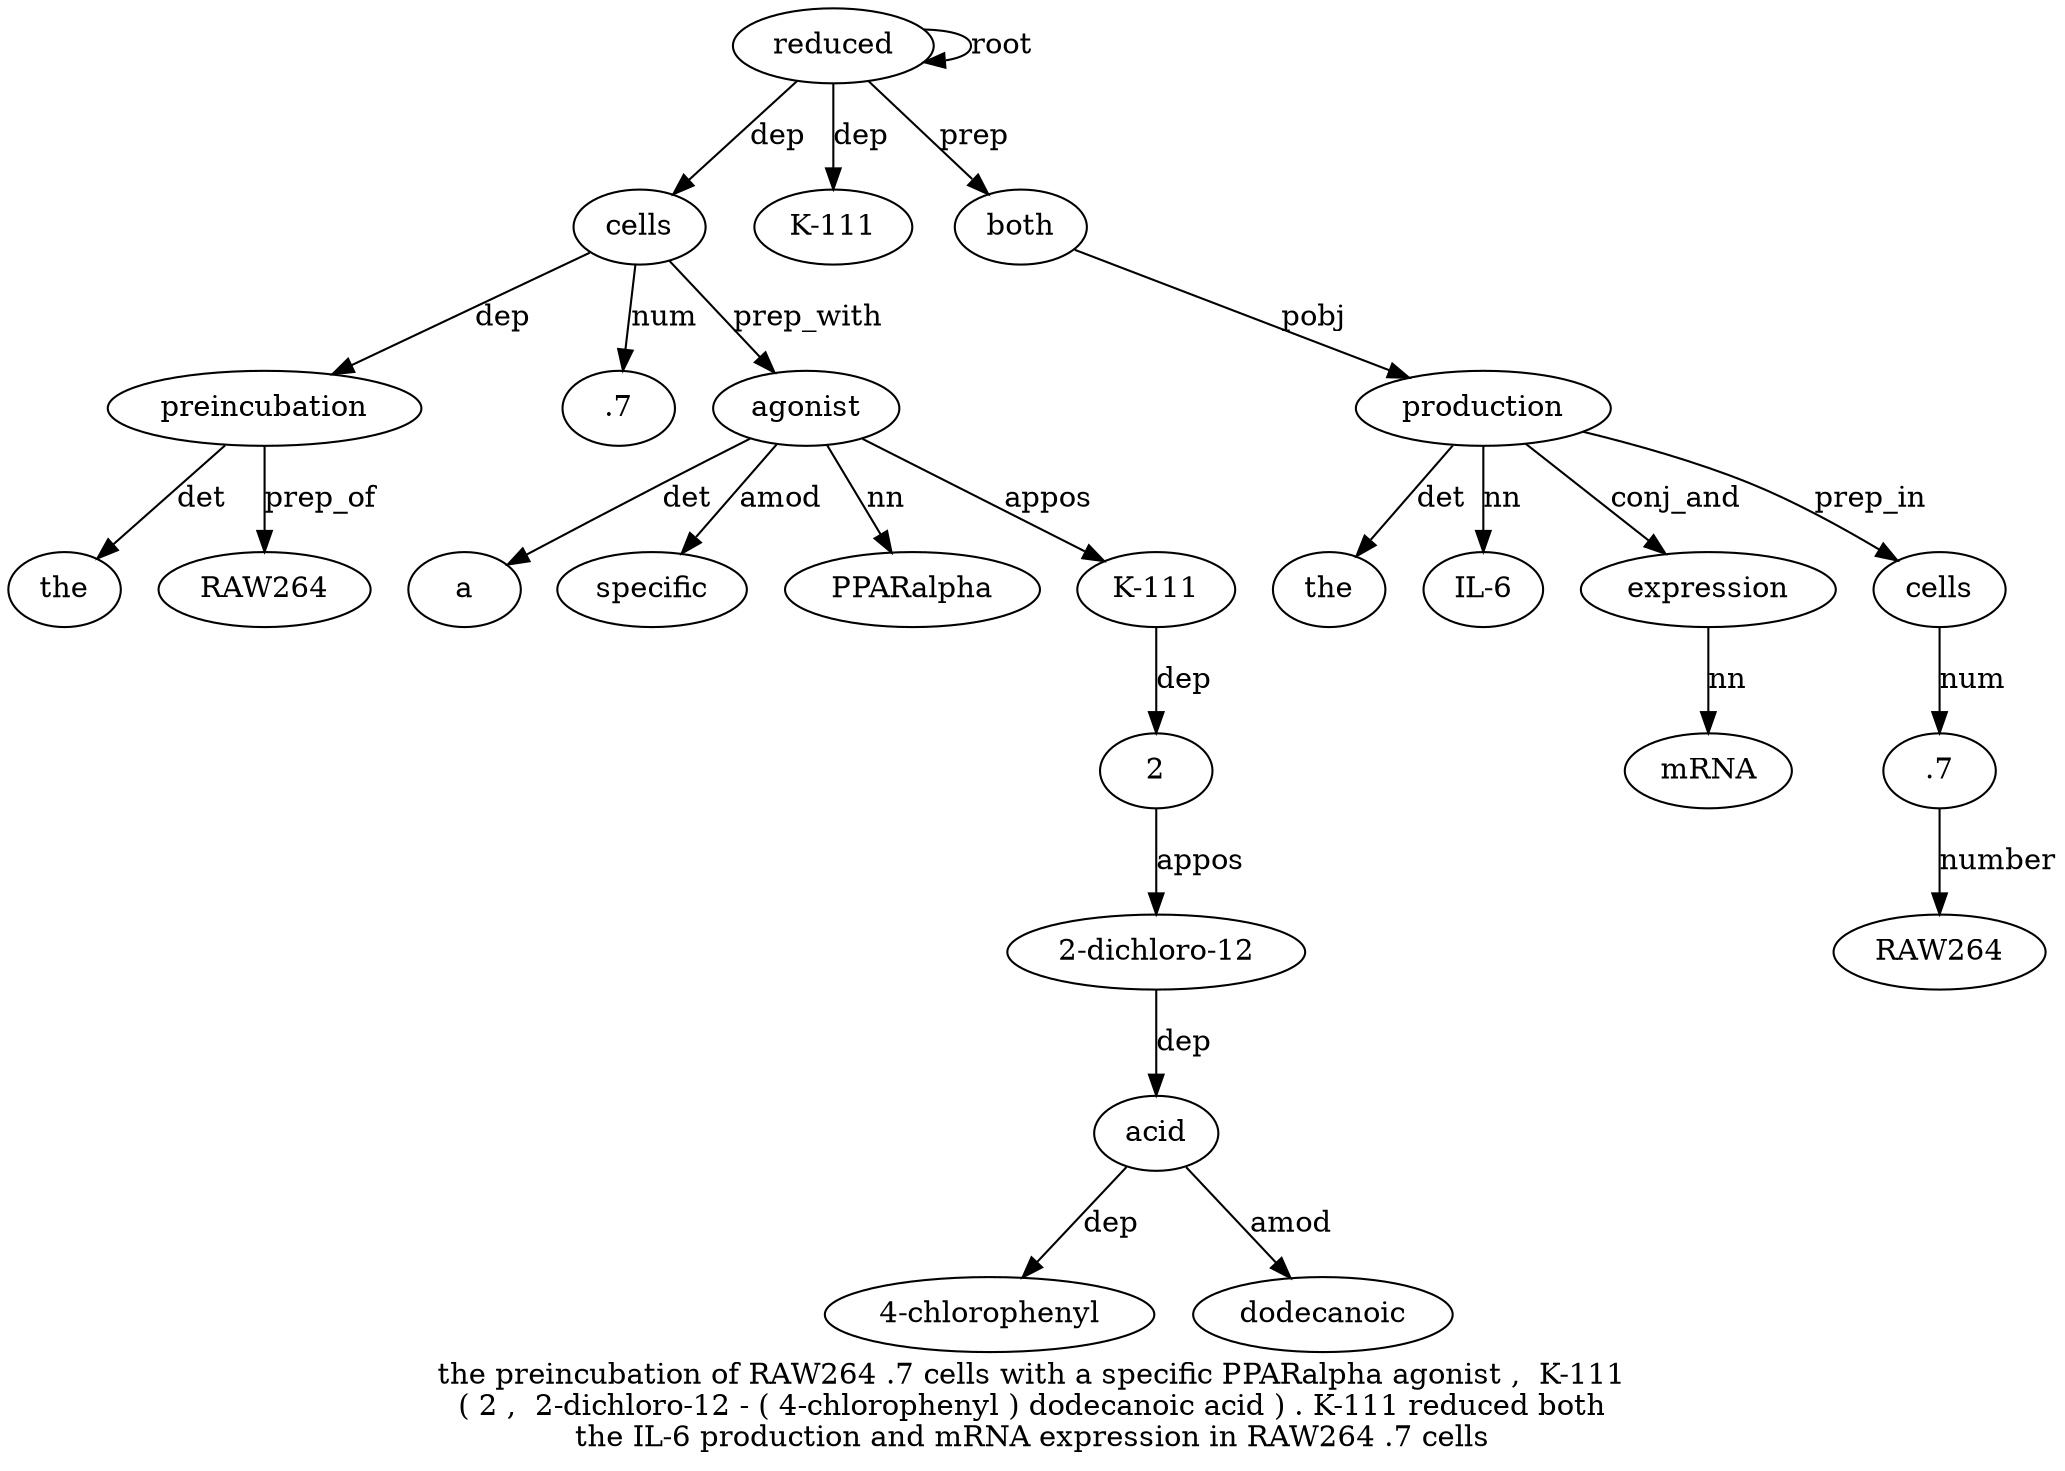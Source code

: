 digraph "the preincubation of RAW264 .7 cells with a specific PPARalpha agonist ,  K-111 ( 2 ,  2-dichloro-12 - ( 4-chlorophenyl ) dodecanoic acid ) . K-111 reduced both the IL-6 production and mRNA expression in RAW264 .7 cells" {
label="the preincubation of RAW264 .7 cells with a specific PPARalpha agonist ,  K-111
( 2 ,  2-dichloro-12 - ( 4-chlorophenyl ) dodecanoic acid ) . K-111 reduced both
the IL-6 production and mRNA expression in RAW264 .7 cells";
preincubation2 [style=filled, fillcolor=white, label=preincubation];
the1 [style=filled, fillcolor=white, label=the];
preincubation2 -> the1  [label=det];
cells6 [style=filled, fillcolor=white, label=cells];
cells6 -> preincubation2  [label=dep];
RAW264 [style=filled, fillcolor=white, label=RAW264];
preincubation2 -> RAW264  [label=prep_of];
".75" [style=filled, fillcolor=white, label=".7"];
cells6 -> ".75"  [label=num];
reduced27 [style=filled, fillcolor=white, label=reduced];
reduced27 -> cells6  [label=dep];
agonist11 [style=filled, fillcolor=white, label=agonist];
a8 [style=filled, fillcolor=white, label=a];
agonist11 -> a8  [label=det];
specific9 [style=filled, fillcolor=white, label=specific];
agonist11 -> specific9  [label=amod];
PPARalpha10 [style=filled, fillcolor=white, label=PPARalpha];
agonist11 -> PPARalpha10  [label=nn];
cells6 -> agonist11  [label=prep_with];
"K-1113" [style=filled, fillcolor=white, label="K-111"];
agonist11 -> "K-1113"  [label=appos];
215 [style=filled, fillcolor=white, label=2];
"K-1113" -> 215  [label=dep];
"2-dichloro-127" [style=filled, fillcolor=white, label="2-dichloro-12"];
215 -> "2-dichloro-127"  [label=appos];
acid23 [style=filled, fillcolor=white, label=acid];
"4-chlorophenyl20" [style=filled, fillcolor=white, label="4-chlorophenyl"];
acid23 -> "4-chlorophenyl20"  [label=dep];
dodecanoic22 [style=filled, fillcolor=white, label=dodecanoic];
acid23 -> dodecanoic22  [label=amod];
"2-dichloro-127" -> acid23  [label=dep];
"K-11126" [style=filled, fillcolor=white, label="K-111"];
reduced27 -> "K-11126"  [label=dep];
reduced27 -> reduced27  [label=root];
both28 [style=filled, fillcolor=white, label=both];
reduced27 -> both28  [label=prep];
production31 [style=filled, fillcolor=white, label=production];
the29 [style=filled, fillcolor=white, label=the];
production31 -> the29  [label=det];
"IL-630" [style=filled, fillcolor=white, label="IL-6"];
production31 -> "IL-630"  [label=nn];
both28 -> production31  [label=pobj];
expression34 [style=filled, fillcolor=white, label=expression];
mRNA33 [style=filled, fillcolor=white, label=mRNA];
expression34 -> mRNA33  [label=nn];
production31 -> expression34  [label=conj_and];
".73" [style=filled, fillcolor=white, label=".7"];
RAW2643 [style=filled, fillcolor=white, label=RAW264];
".73" -> RAW2643  [label=number];
cells38 [style=filled, fillcolor=white, label=cells];
cells38 -> ".73"  [label=num];
production31 -> cells38  [label=prep_in];
}
